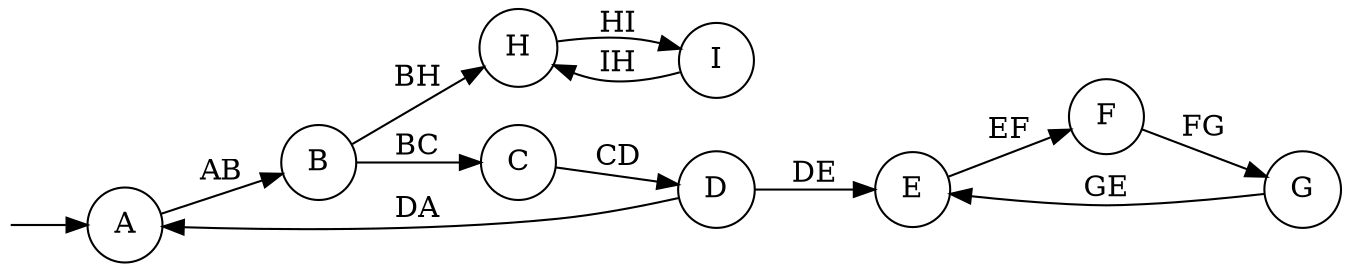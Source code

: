digraph Model {
    rankdir=LR;
    reset [shape="none",label="",width=0,height=0];
    node [shape="circle"];
    reset->A;
    A -> B [label="AB"];
    B -> C [label="BC"];
    B -> H [label="BH"];
    C -> D [label="CD"];
    D -> A [label="DA"];
    D -> E [label="DE"];
    E -> F [label="EF"];
    F -> G [label="FG"];
    G -> E [label="GE"];
    H -> I [label="HI"];
    I -> H [label="IH"];
}
